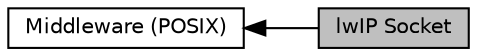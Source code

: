 digraph "lwIP Socket"
{
  edge [fontname="Helvetica",fontsize="10",labelfontname="Helvetica",labelfontsize="10"];
  node [fontname="Helvetica",fontsize="10",shape=box];
  rankdir=LR;
  Node1 [label="lwIP Socket",height=0.2,width=0.4,color="black", fillcolor="grey75", style="filled", fontcolor="black",tooltip="A driver to integrate lwIP into the POSIX style API."];
  Node2 [label="Middleware (POSIX)",height=0.2,width=0.4,color="black", fillcolor="white", style="filled",URL="$d1/dc5/group__R__SW__PKG__93__POSIX__MIDDLEWARE.html",tooltip="POSIX interface middleware."];
  Node2->Node1 [shape=plaintext, dir="back", style="solid"];
}
